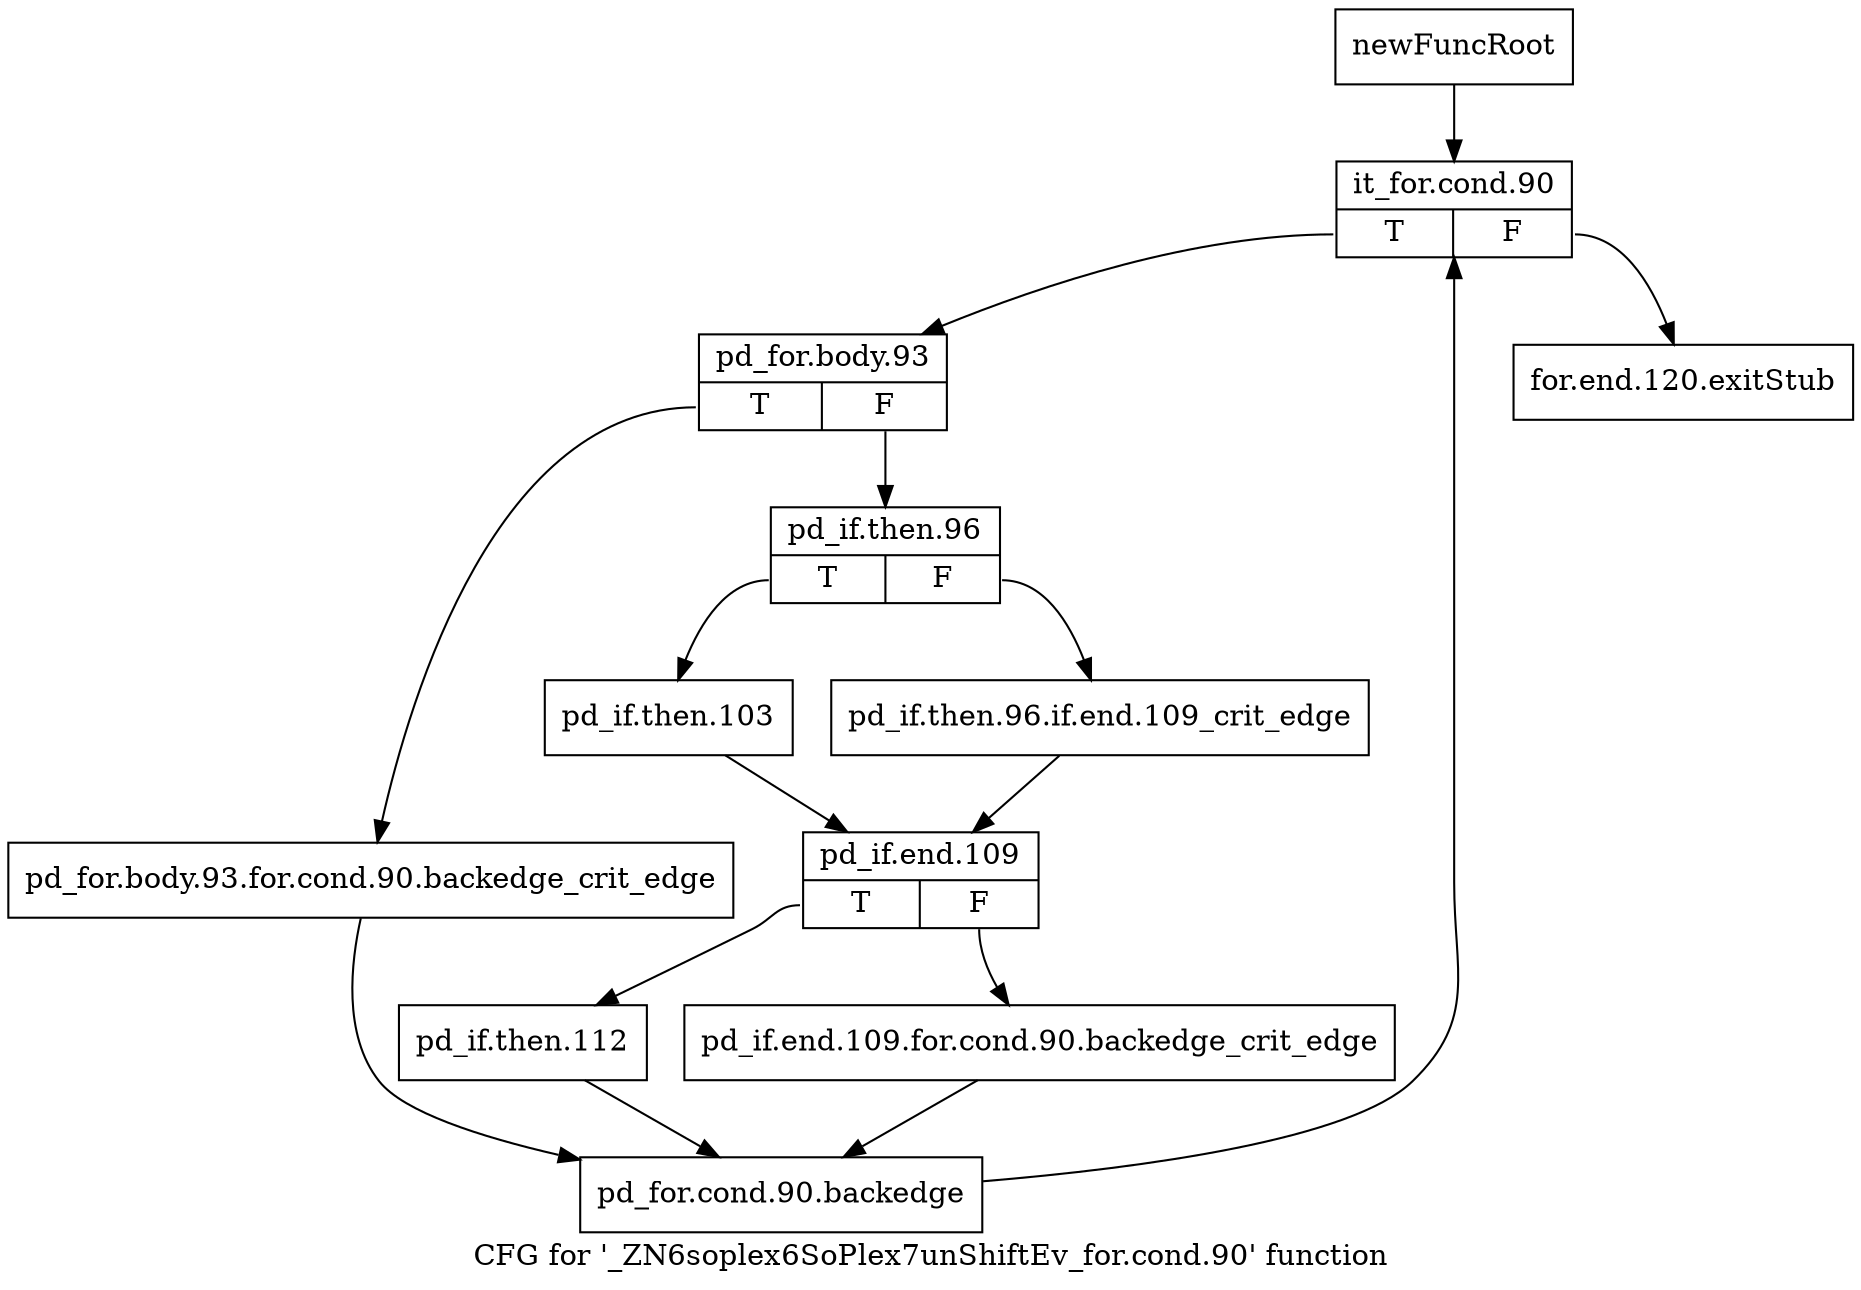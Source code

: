 digraph "CFG for '_ZN6soplex6SoPlex7unShiftEv_for.cond.90' function" {
	label="CFG for '_ZN6soplex6SoPlex7unShiftEv_for.cond.90' function";

	Node0x2ec6b70 [shape=record,label="{newFuncRoot}"];
	Node0x2ec6b70 -> Node0x2ec6c10;
	Node0x2ec6bc0 [shape=record,label="{for.end.120.exitStub}"];
	Node0x2ec6c10 [shape=record,label="{it_for.cond.90|{<s0>T|<s1>F}}"];
	Node0x2ec6c10:s0 -> Node0x2ec6c60;
	Node0x2ec6c10:s1 -> Node0x2ec6bc0;
	Node0x2ec6c60 [shape=record,label="{pd_for.body.93|{<s0>T|<s1>F}}"];
	Node0x2ec6c60:s0 -> Node0x2ec6e90;
	Node0x2ec6c60:s1 -> Node0x2ec6cb0;
	Node0x2ec6cb0 [shape=record,label="{pd_if.then.96|{<s0>T|<s1>F}}"];
	Node0x2ec6cb0:s0 -> Node0x2ec6d50;
	Node0x2ec6cb0:s1 -> Node0x2ec6d00;
	Node0x2ec6d00 [shape=record,label="{pd_if.then.96.if.end.109_crit_edge}"];
	Node0x2ec6d00 -> Node0x2ec6da0;
	Node0x2ec6d50 [shape=record,label="{pd_if.then.103}"];
	Node0x2ec6d50 -> Node0x2ec6da0;
	Node0x2ec6da0 [shape=record,label="{pd_if.end.109|{<s0>T|<s1>F}}"];
	Node0x2ec6da0:s0 -> Node0x2ec6e40;
	Node0x2ec6da0:s1 -> Node0x2ec6df0;
	Node0x2ec6df0 [shape=record,label="{pd_if.end.109.for.cond.90.backedge_crit_edge}"];
	Node0x2ec6df0 -> Node0x2ec6ee0;
	Node0x2ec6e40 [shape=record,label="{pd_if.then.112}"];
	Node0x2ec6e40 -> Node0x2ec6ee0;
	Node0x2ec6e90 [shape=record,label="{pd_for.body.93.for.cond.90.backedge_crit_edge}"];
	Node0x2ec6e90 -> Node0x2ec6ee0;
	Node0x2ec6ee0 [shape=record,label="{pd_for.cond.90.backedge}"];
	Node0x2ec6ee0 -> Node0x2ec6c10;
}
